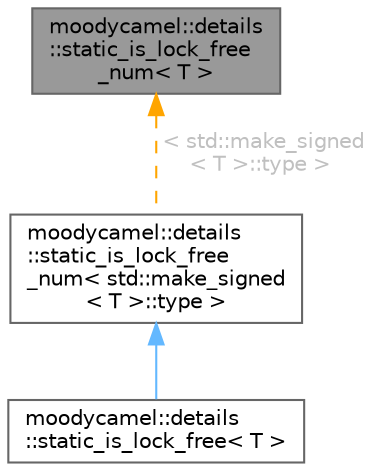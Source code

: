 digraph "moodycamel::details::static_is_lock_free_num&lt; T &gt;"
{
 // INTERACTIVE_SVG=YES
 // LATEX_PDF_SIZE
  bgcolor="transparent";
  edge [fontname=Helvetica,fontsize=10,labelfontname=Helvetica,labelfontsize=10];
  node [fontname=Helvetica,fontsize=10,shape=box,height=0.2,width=0.4];
  Node1 [id="Node000001",label="moodycamel::details\l::static_is_lock_free\l_num\< T \>",height=0.2,width=0.4,color="gray40", fillcolor="grey60", style="filled", fontcolor="black",tooltip=" "];
  Node1 -> Node2 [id="edge1_Node000001_Node000002",dir="back",color="orange",style="dashed",tooltip=" ",label=" \< std::make_signed\l\< T \>::type \>",fontcolor="grey" ];
  Node2 [id="Node000002",label="moodycamel::details\l::static_is_lock_free\l_num\< std::make_signed\l\< T \>::type \>",height=0.2,width=0.4,color="gray40", fillcolor="white", style="filled",URL="$dc/d06/structmoodycamel_1_1details_1_1static__is__lock__free__num.html",tooltip=" "];
  Node2 -> Node3 [id="edge2_Node000002_Node000003",dir="back",color="steelblue1",style="solid",tooltip=" "];
  Node3 [id="Node000003",label="moodycamel::details\l::static_is_lock_free\< T \>",height=0.2,width=0.4,color="gray40", fillcolor="white", style="filled",URL="$d0/d15/structmoodycamel_1_1details_1_1static__is__lock__free.html",tooltip=" "];
}
